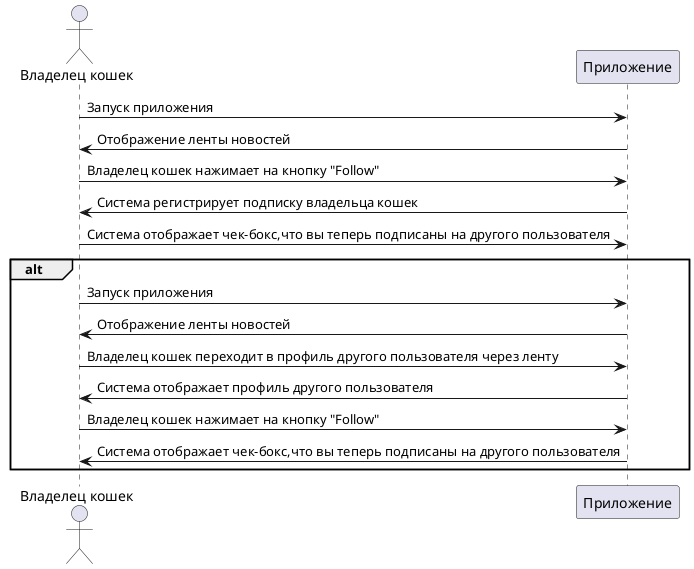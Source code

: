 @startuml
actor "Владелец кошек" as User
participant "Приложение" as App

User -> App: Запуск приложения
App -> User: Отображение ленты новостей
User -> App: Владелец кошек нажимает на кнопку "Follow"
App -> User: Система регистрирует подписку владельца кошек
User-> App:  Система отображает чек-бокс,что вы теперь подписаны на другого пользователя
alt
User -> App: Запуск приложения
App -> User: Отображение ленты новостей
User -> App: Владелец кошек переходит в профиль другого пользователя через ленту
App -> User: Система отображает профиль другого пользователя
User-> App:  Владелец кошек нажимает на кнопку "Follow"
App-> User:  Система отображает чек-бокс,что вы теперь подписаны на другого пользователя
end
@enduml